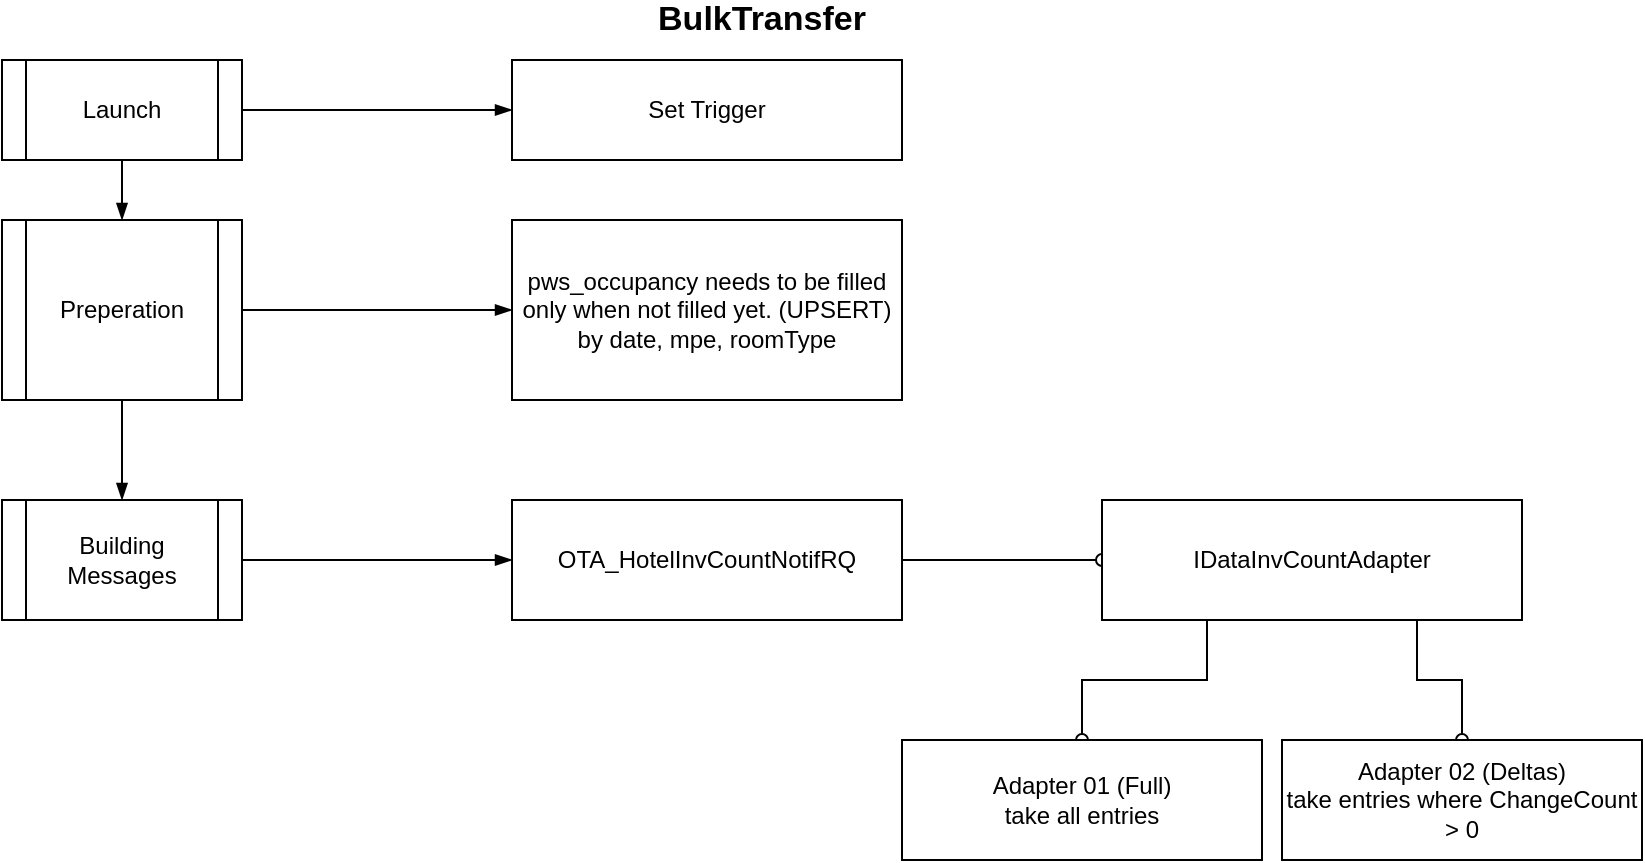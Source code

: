 <mxfile version="10.6.0" type="github"><diagram id="5QcgdEAOPkhyq-_qp7Mv" name="Page-1"><mxGraphModel dx="1008" dy="535" grid="1" gridSize="10" guides="1" tooltips="1" connect="1" arrows="1" fold="1" page="1" pageScale="1" pageWidth="827" pageHeight="1169" math="0" shadow="0"><root><mxCell id="0"/><mxCell id="1" parent="0"/><mxCell id="fVxEsZVMsihxIVtiJDTj-17" style="edgeStyle=orthogonalEdgeStyle;rounded=0;orthogonalLoop=1;jettySize=auto;html=1;exitX=1;exitY=0.5;exitDx=0;exitDy=0;entryX=0;entryY=0.5;entryDx=0;entryDy=0;endArrow=blockThin;endFill=1;fontSize=17;" edge="1" parent="1" source="fVxEsZVMsihxIVtiJDTj-1" target="fVxEsZVMsihxIVtiJDTj-3"><mxGeometry relative="1" as="geometry"/></mxCell><mxCell id="fVxEsZVMsihxIVtiJDTj-1" value="Building Messages" style="shape=process;whiteSpace=wrap;html=1;backgroundOutline=1;" vertex="1" parent="1"><mxGeometry x="40" y="260" width="120" height="60" as="geometry"/></mxCell><mxCell id="fVxEsZVMsihxIVtiJDTj-2" value="pws_occupancy needs to be filled&lt;br&gt;only when not filled yet. (UPSERT)&lt;br&gt;by date, mpe, roomType&lt;br&gt;" style="rounded=0;whiteSpace=wrap;html=1;" vertex="1" parent="1"><mxGeometry x="295" y="120" width="195" height="90" as="geometry"/></mxCell><mxCell id="fVxEsZVMsihxIVtiJDTj-7" style="edgeStyle=orthogonalEdgeStyle;rounded=0;orthogonalLoop=1;jettySize=auto;html=1;entryX=0;entryY=0.5;entryDx=0;entryDy=0;endArrow=oval;endFill=0;" edge="1" parent="1" source="fVxEsZVMsihxIVtiJDTj-3" target="fVxEsZVMsihxIVtiJDTj-4"><mxGeometry relative="1" as="geometry"/></mxCell><mxCell id="fVxEsZVMsihxIVtiJDTj-3" value="OTA_HotelInvCountNotifRQ" style="rounded=0;whiteSpace=wrap;html=1;" vertex="1" parent="1"><mxGeometry x="295" y="260" width="195" height="60" as="geometry"/></mxCell><mxCell id="fVxEsZVMsihxIVtiJDTj-10" style="edgeStyle=orthogonalEdgeStyle;rounded=0;orthogonalLoop=1;jettySize=auto;html=1;exitX=0.25;exitY=1;exitDx=0;exitDy=0;endArrow=oval;endFill=0;" edge="1" parent="1" source="fVxEsZVMsihxIVtiJDTj-4" target="fVxEsZVMsihxIVtiJDTj-8"><mxGeometry relative="1" as="geometry"/></mxCell><mxCell id="fVxEsZVMsihxIVtiJDTj-11" style="edgeStyle=orthogonalEdgeStyle;rounded=0;orthogonalLoop=1;jettySize=auto;html=1;exitX=0.75;exitY=1;exitDx=0;exitDy=0;entryX=0.5;entryY=0;entryDx=0;entryDy=0;endArrow=oval;endFill=0;" edge="1" parent="1" source="fVxEsZVMsihxIVtiJDTj-4" target="fVxEsZVMsihxIVtiJDTj-9"><mxGeometry relative="1" as="geometry"/></mxCell><mxCell id="fVxEsZVMsihxIVtiJDTj-4" value="IDataInvCountAdapter" style="rounded=0;whiteSpace=wrap;html=1;" vertex="1" parent="1"><mxGeometry x="590" y="260" width="210" height="60" as="geometry"/></mxCell><mxCell id="fVxEsZVMsihxIVtiJDTj-8" value="Adapter 01 (Full)&lt;br&gt;take all entries&lt;br&gt;" style="rounded=0;whiteSpace=wrap;html=1;" vertex="1" parent="1"><mxGeometry x="490" y="380" width="180" height="60" as="geometry"/></mxCell><mxCell id="fVxEsZVMsihxIVtiJDTj-9" value="Adapter 02 (Deltas)&lt;br&gt;take entries where ChangeCount &amp;gt; 0&lt;br&gt;" style="rounded=0;whiteSpace=wrap;html=1;" vertex="1" parent="1"><mxGeometry x="680" y="380" width="180" height="60" as="geometry"/></mxCell><mxCell id="fVxEsZVMsihxIVtiJDTj-12" value="BulkTransfer" style="text;html=1;strokeColor=none;fillColor=none;align=center;verticalAlign=middle;whiteSpace=wrap;rounded=0;fontSize=17;fontStyle=1" vertex="1" parent="1"><mxGeometry x="40" y="10" width="760" height="20" as="geometry"/></mxCell><mxCell id="fVxEsZVMsihxIVtiJDTj-16" style="edgeStyle=orthogonalEdgeStyle;rounded=0;orthogonalLoop=1;jettySize=auto;html=1;exitX=1;exitY=0.5;exitDx=0;exitDy=0;entryX=0;entryY=0.5;entryDx=0;entryDy=0;endArrow=blockThin;endFill=1;fontSize=17;" edge="1" parent="1" source="fVxEsZVMsihxIVtiJDTj-13" target="fVxEsZVMsihxIVtiJDTj-2"><mxGeometry relative="1" as="geometry"/></mxCell><mxCell id="fVxEsZVMsihxIVtiJDTj-18" style="edgeStyle=orthogonalEdgeStyle;rounded=0;orthogonalLoop=1;jettySize=auto;html=1;exitX=0.5;exitY=1;exitDx=0;exitDy=0;entryX=0.5;entryY=0;entryDx=0;entryDy=0;endArrow=blockThin;endFill=1;fontSize=17;" edge="1" parent="1" source="fVxEsZVMsihxIVtiJDTj-13" target="fVxEsZVMsihxIVtiJDTj-1"><mxGeometry relative="1" as="geometry"/></mxCell><mxCell id="fVxEsZVMsihxIVtiJDTj-13" value="Preperation" style="shape=process;whiteSpace=wrap;html=1;backgroundOutline=1;" vertex="1" parent="1"><mxGeometry x="40" y="120" width="120" height="90" as="geometry"/></mxCell><mxCell id="fVxEsZVMsihxIVtiJDTj-20" style="edgeStyle=orthogonalEdgeStyle;rounded=0;orthogonalLoop=1;jettySize=auto;html=1;exitX=0.5;exitY=1;exitDx=0;exitDy=0;entryX=0.5;entryY=0;entryDx=0;entryDy=0;endArrow=blockThin;endFill=1;fontSize=17;" edge="1" parent="1" source="fVxEsZVMsihxIVtiJDTj-19" target="fVxEsZVMsihxIVtiJDTj-13"><mxGeometry relative="1" as="geometry"/></mxCell><mxCell id="fVxEsZVMsihxIVtiJDTj-22" style="edgeStyle=orthogonalEdgeStyle;rounded=0;orthogonalLoop=1;jettySize=auto;html=1;exitX=1;exitY=0.5;exitDx=0;exitDy=0;entryX=0;entryY=0.5;entryDx=0;entryDy=0;endArrow=blockThin;endFill=1;fontSize=12;" edge="1" parent="1" source="fVxEsZVMsihxIVtiJDTj-19" target="fVxEsZVMsihxIVtiJDTj-21"><mxGeometry relative="1" as="geometry"/></mxCell><mxCell id="fVxEsZVMsihxIVtiJDTj-19" value="Launch" style="shape=process;whiteSpace=wrap;html=1;backgroundOutline=1;" vertex="1" parent="1"><mxGeometry x="40" y="40" width="120" height="50" as="geometry"/></mxCell><mxCell id="fVxEsZVMsihxIVtiJDTj-21" value="&lt;font style=&quot;font-size: 12px;&quot;&gt;Set Trigger&lt;/font&gt;" style="rounded=0;whiteSpace=wrap;html=1;fontSize=12;" vertex="1" parent="1"><mxGeometry x="295" y="40" width="195" height="50" as="geometry"/></mxCell></root></mxGraphModel></diagram></mxfile>